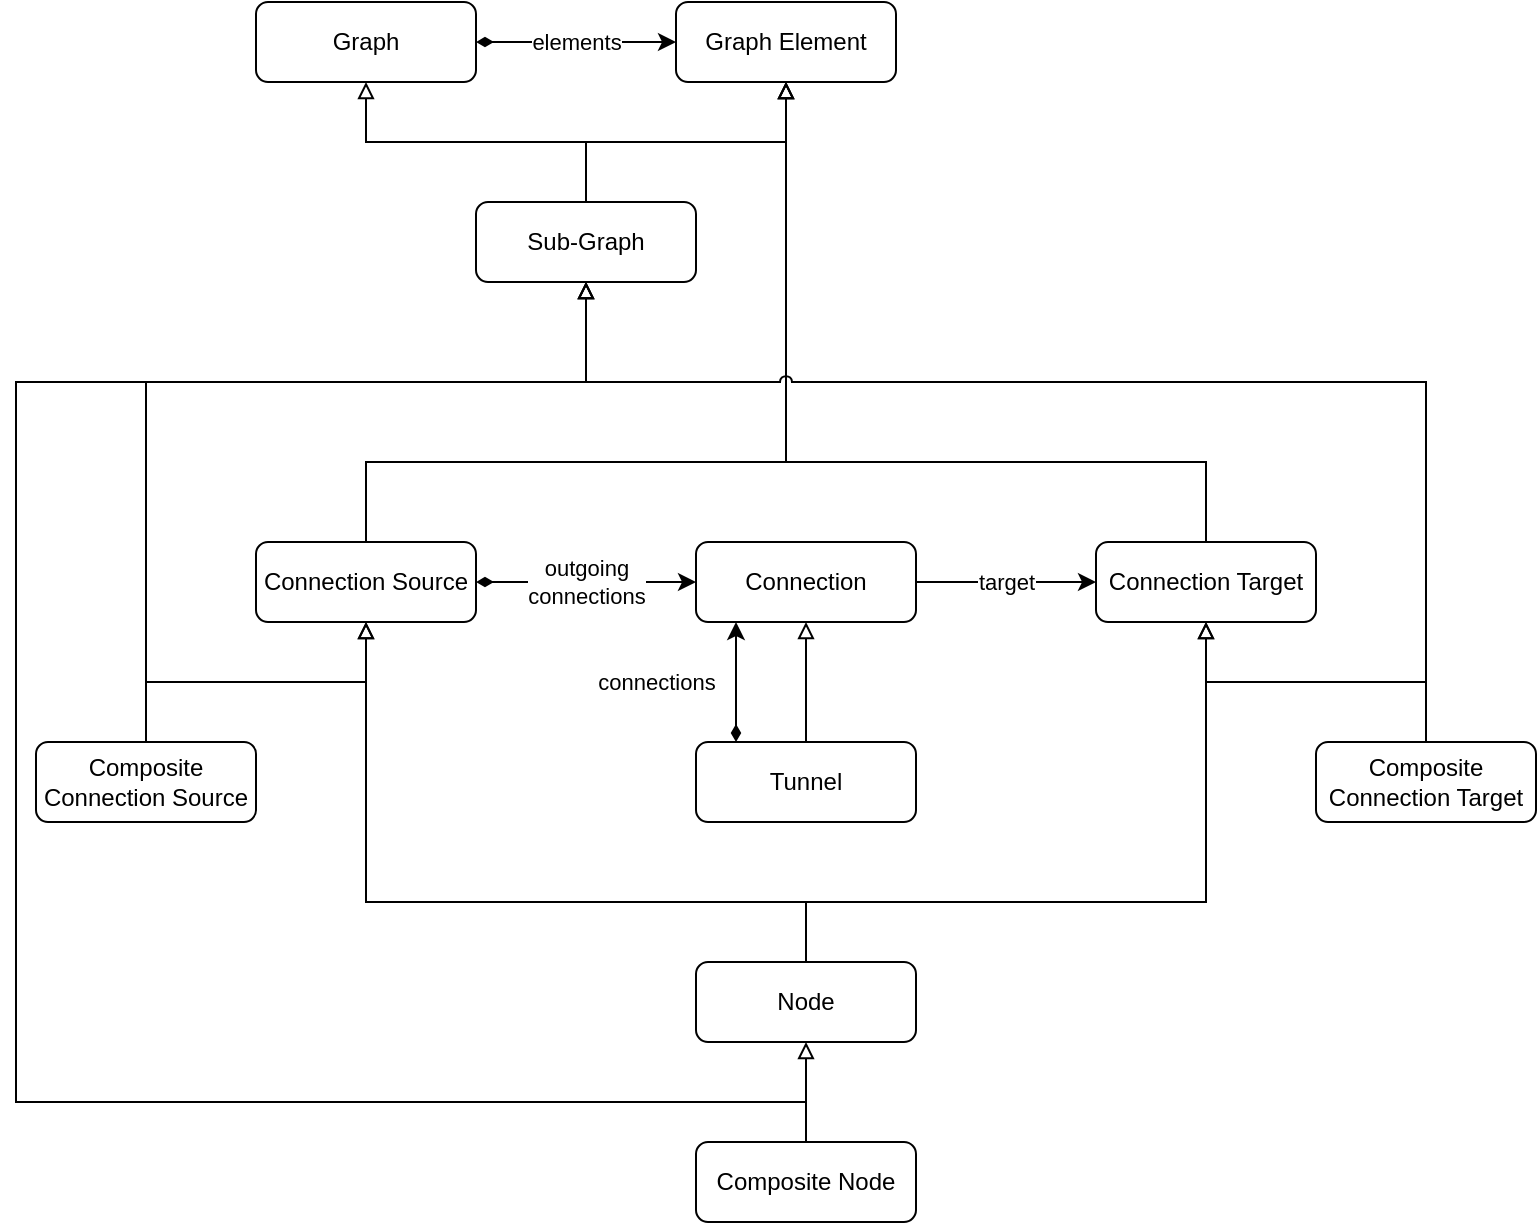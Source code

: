 <mxfile version="24.5.3" type="device">
  <diagram id="Us3ODp1McBXTMFddmokU" name="Page-1">
    <mxGraphModel dx="1659" dy="966" grid="1" gridSize="10" guides="1" tooltips="1" connect="1" arrows="1" fold="1" page="1" pageScale="1" pageWidth="850" pageHeight="1100" math="0" shadow="0">
      <root>
        <mxCell id="0" />
        <mxCell id="1" parent="0" />
        <mxCell id="KdP3RpJ8ETIIx5fcQd_q-11" value="elements" style="edgeStyle=orthogonalEdgeStyle;rounded=0;orthogonalLoop=1;jettySize=auto;html=1;startArrow=diamondThin;startFill=1;" edge="1" parent="1" source="3_sze9ewqJoSZ-HdeHJ_-2" target="KdP3RpJ8ETIIx5fcQd_q-1">
          <mxGeometry relative="1" as="geometry" />
        </mxCell>
        <UserObject label="Graph" link="references/eClassifiers/Graph/index.html" id="3_sze9ewqJoSZ-HdeHJ_-2">
          <mxCell style="rounded=1;whiteSpace=wrap;html=1;" parent="1" vertex="1">
            <mxGeometry x="60" y="30" width="110" height="40" as="geometry" />
          </mxCell>
        </UserObject>
        <UserObject label="Graph Element" link="references/eClassifiers/GraphElement/index.html" id="KdP3RpJ8ETIIx5fcQd_q-1">
          <mxCell style="rounded=1;whiteSpace=wrap;html=1;" vertex="1" parent="1">
            <mxGeometry x="270" y="30" width="110" height="40" as="geometry" />
          </mxCell>
        </UserObject>
        <mxCell id="KdP3RpJ8ETIIx5fcQd_q-13" style="edgeStyle=orthogonalEdgeStyle;rounded=0;orthogonalLoop=1;jettySize=auto;html=1;endArrow=block;endFill=0;" edge="1" parent="1" source="KdP3RpJ8ETIIx5fcQd_q-2" target="3_sze9ewqJoSZ-HdeHJ_-2">
          <mxGeometry relative="1" as="geometry" />
        </mxCell>
        <UserObject label="Sub-Graph" link="references/eClassifiers/SubGraph/index.html" id="KdP3RpJ8ETIIx5fcQd_q-2">
          <mxCell style="rounded=1;whiteSpace=wrap;html=1;" vertex="1" parent="1">
            <mxGeometry x="170" y="130" width="110" height="40" as="geometry" />
          </mxCell>
        </UserObject>
        <UserObject label="Connection Source" link="references/eClassifiers/ConnectionSource/index.html" id="KdP3RpJ8ETIIx5fcQd_q-3">
          <mxCell style="rounded=1;whiteSpace=wrap;html=1;" vertex="1" parent="1">
            <mxGeometry x="60" y="300" width="110" height="40" as="geometry" />
          </mxCell>
        </UserObject>
        <UserObject label="Connection Target" link="references/eClassifiers/ConnectionTarget/index.html" id="KdP3RpJ8ETIIx5fcQd_q-4">
          <mxCell style="rounded=1;whiteSpace=wrap;html=1;" vertex="1" parent="1">
            <mxGeometry x="480" y="300" width="110" height="40" as="geometry" />
          </mxCell>
        </UserObject>
        <UserObject label="Node" link="references/eClassifiers/Node/index.html" id="KdP3RpJ8ETIIx5fcQd_q-5">
          <mxCell style="rounded=1;whiteSpace=wrap;html=1;" vertex="1" parent="1">
            <mxGeometry x="280" y="510" width="110" height="40" as="geometry" />
          </mxCell>
        </UserObject>
        <mxCell id="KdP3RpJ8ETIIx5fcQd_q-15" value="target" style="edgeStyle=orthogonalEdgeStyle;rounded=0;orthogonalLoop=1;jettySize=auto;html=1;" edge="1" parent="1" source="KdP3RpJ8ETIIx5fcQd_q-6" target="KdP3RpJ8ETIIx5fcQd_q-4">
          <mxGeometry relative="1" as="geometry" />
        </mxCell>
        <UserObject label="Connection" link="references/eClassifiers/Connection/index.html" id="KdP3RpJ8ETIIx5fcQd_q-6">
          <mxCell style="rounded=1;whiteSpace=wrap;html=1;" vertex="1" parent="1">
            <mxGeometry x="280" y="300" width="110" height="40" as="geometry" />
          </mxCell>
        </UserObject>
        <UserObject label="Tunnel" link="references/eClassifiers/Tunnel/index.html" id="KdP3RpJ8ETIIx5fcQd_q-7">
          <mxCell style="rounded=1;whiteSpace=wrap;html=1;" vertex="1" parent="1">
            <mxGeometry x="280" y="400" width="110" height="40" as="geometry" />
          </mxCell>
        </UserObject>
        <UserObject label="Composite Connection Source" link="references/eClassifiers/CompositeConnectionTarget/index.html" id="KdP3RpJ8ETIIx5fcQd_q-8">
          <mxCell style="rounded=1;whiteSpace=wrap;html=1;" vertex="1" parent="1">
            <mxGeometry x="-50" y="400" width="110" height="40" as="geometry" />
          </mxCell>
        </UserObject>
        <UserObject label="Composite Connection Target" link="references/eClassifiers/CompositeConnectionTarget/index.html" id="KdP3RpJ8ETIIx5fcQd_q-9">
          <mxCell style="rounded=1;whiteSpace=wrap;html=1;" vertex="1" parent="1">
            <mxGeometry x="590" y="400" width="110" height="40" as="geometry" />
          </mxCell>
        </UserObject>
        <UserObject label="Composite Node" link="references/eClassifiers/CompositeNode/index.html" id="KdP3RpJ8ETIIx5fcQd_q-10">
          <mxCell style="rounded=1;whiteSpace=wrap;html=1;" vertex="1" parent="1">
            <mxGeometry x="280" y="600" width="110" height="40" as="geometry" />
          </mxCell>
        </UserObject>
        <mxCell id="KdP3RpJ8ETIIx5fcQd_q-12" value="connections" style="edgeStyle=orthogonalEdgeStyle;rounded=0;orthogonalLoop=1;jettySize=auto;html=1;startArrow=diamondThin;startFill=1;" edge="1" parent="1" source="KdP3RpJ8ETIIx5fcQd_q-7" target="KdP3RpJ8ETIIx5fcQd_q-6">
          <mxGeometry y="40" relative="1" as="geometry">
            <mxPoint x="125" y="150" as="sourcePoint" />
            <mxPoint x="125" y="210" as="targetPoint" />
            <Array as="points">
              <mxPoint x="300" y="380" />
              <mxPoint x="300" y="380" />
            </Array>
            <mxPoint as="offset" />
          </mxGeometry>
        </mxCell>
        <mxCell id="KdP3RpJ8ETIIx5fcQd_q-14" value="outgoing&lt;div&gt;connections&lt;/div&gt;" style="edgeStyle=orthogonalEdgeStyle;rounded=0;orthogonalLoop=1;jettySize=auto;html=1;startArrow=diamondThin;startFill=1;" edge="1" parent="1" source="KdP3RpJ8ETIIx5fcQd_q-3" target="KdP3RpJ8ETIIx5fcQd_q-6">
          <mxGeometry relative="1" as="geometry">
            <mxPoint x="525" y="680" as="sourcePoint" />
            <mxPoint x="435" y="530" as="targetPoint" />
          </mxGeometry>
        </mxCell>
        <mxCell id="KdP3RpJ8ETIIx5fcQd_q-16" style="edgeStyle=orthogonalEdgeStyle;rounded=0;orthogonalLoop=1;jettySize=auto;html=1;endArrow=block;endFill=0;" edge="1" parent="1" source="KdP3RpJ8ETIIx5fcQd_q-2" target="KdP3RpJ8ETIIx5fcQd_q-1">
          <mxGeometry relative="1" as="geometry">
            <mxPoint x="125" y="140" as="sourcePoint" />
            <mxPoint x="125" y="80" as="targetPoint" />
          </mxGeometry>
        </mxCell>
        <mxCell id="KdP3RpJ8ETIIx5fcQd_q-17" style="edgeStyle=orthogonalEdgeStyle;rounded=0;orthogonalLoop=1;jettySize=auto;html=1;endArrow=block;endFill=0;" edge="1" parent="1" source="KdP3RpJ8ETIIx5fcQd_q-7" target="KdP3RpJ8ETIIx5fcQd_q-6">
          <mxGeometry relative="1" as="geometry">
            <mxPoint x="125" y="210" as="sourcePoint" />
            <mxPoint x="125" y="150" as="targetPoint" />
          </mxGeometry>
        </mxCell>
        <mxCell id="KdP3RpJ8ETIIx5fcQd_q-18" style="edgeStyle=orthogonalEdgeStyle;rounded=0;orthogonalLoop=1;jettySize=auto;html=1;endArrow=block;endFill=0;" edge="1" parent="1" source="KdP3RpJ8ETIIx5fcQd_q-3" target="KdP3RpJ8ETIIx5fcQd_q-1">
          <mxGeometry relative="1" as="geometry">
            <mxPoint x="345" y="430" as="sourcePoint" />
            <mxPoint x="345" y="350" as="targetPoint" />
            <Array as="points">
              <mxPoint x="115" y="260" />
              <mxPoint x="325" y="260" />
            </Array>
          </mxGeometry>
        </mxCell>
        <mxCell id="KdP3RpJ8ETIIx5fcQd_q-19" style="edgeStyle=orthogonalEdgeStyle;rounded=0;orthogonalLoop=1;jettySize=auto;html=1;endArrow=block;endFill=0;jumpStyle=arc;" edge="1" parent="1" source="KdP3RpJ8ETIIx5fcQd_q-4" target="KdP3RpJ8ETIIx5fcQd_q-1">
          <mxGeometry relative="1" as="geometry">
            <mxPoint x="125" y="310" as="sourcePoint" />
            <mxPoint x="335" y="150" as="targetPoint" />
            <Array as="points">
              <mxPoint x="535" y="260" />
              <mxPoint x="325" y="260" />
            </Array>
          </mxGeometry>
        </mxCell>
        <mxCell id="KdP3RpJ8ETIIx5fcQd_q-20" style="edgeStyle=orthogonalEdgeStyle;rounded=0;orthogonalLoop=1;jettySize=auto;html=1;endArrow=block;endFill=0;" edge="1" parent="1" source="KdP3RpJ8ETIIx5fcQd_q-5" target="KdP3RpJ8ETIIx5fcQd_q-3">
          <mxGeometry relative="1" as="geometry">
            <mxPoint x="545" y="310" as="sourcePoint" />
            <mxPoint x="335" y="150" as="targetPoint" />
            <Array as="points">
              <mxPoint x="335" y="480" />
              <mxPoint x="115" y="480" />
            </Array>
          </mxGeometry>
        </mxCell>
        <mxCell id="KdP3RpJ8ETIIx5fcQd_q-21" style="edgeStyle=orthogonalEdgeStyle;rounded=0;orthogonalLoop=1;jettySize=auto;html=1;endArrow=block;endFill=0;" edge="1" parent="1" source="KdP3RpJ8ETIIx5fcQd_q-5" target="KdP3RpJ8ETIIx5fcQd_q-4">
          <mxGeometry relative="1" as="geometry">
            <mxPoint x="345" y="520" as="sourcePoint" />
            <mxPoint x="125" y="350" as="targetPoint" />
            <Array as="points">
              <mxPoint x="335" y="480" />
              <mxPoint x="535" y="480" />
            </Array>
          </mxGeometry>
        </mxCell>
        <mxCell id="KdP3RpJ8ETIIx5fcQd_q-22" style="edgeStyle=orthogonalEdgeStyle;rounded=0;orthogonalLoop=1;jettySize=auto;html=1;endArrow=block;endFill=0;" edge="1" parent="1" source="KdP3RpJ8ETIIx5fcQd_q-8" target="KdP3RpJ8ETIIx5fcQd_q-2">
          <mxGeometry relative="1" as="geometry">
            <mxPoint x="345" y="520" as="sourcePoint" />
            <mxPoint x="150" y="350" as="targetPoint" />
            <Array as="points">
              <mxPoint x="5" y="220" />
              <mxPoint x="225" y="220" />
            </Array>
          </mxGeometry>
        </mxCell>
        <mxCell id="KdP3RpJ8ETIIx5fcQd_q-23" style="edgeStyle=orthogonalEdgeStyle;rounded=0;orthogonalLoop=1;jettySize=auto;html=1;endArrow=block;endFill=0;jumpStyle=arc;" edge="1" parent="1" source="KdP3RpJ8ETIIx5fcQd_q-9" target="KdP3RpJ8ETIIx5fcQd_q-2">
          <mxGeometry relative="1" as="geometry">
            <mxPoint x="15" y="410" as="sourcePoint" />
            <mxPoint x="125" y="180" as="targetPoint" />
            <Array as="points">
              <mxPoint x="645" y="220" />
              <mxPoint x="225" y="220" />
            </Array>
          </mxGeometry>
        </mxCell>
        <mxCell id="KdP3RpJ8ETIIx5fcQd_q-24" style="edgeStyle=orthogonalEdgeStyle;rounded=0;orthogonalLoop=1;jettySize=auto;html=1;endArrow=block;endFill=0;" edge="1" parent="1" source="KdP3RpJ8ETIIx5fcQd_q-8" target="KdP3RpJ8ETIIx5fcQd_q-3">
          <mxGeometry relative="1" as="geometry">
            <mxPoint x="15" y="410" as="sourcePoint" />
            <mxPoint x="125" y="180" as="targetPoint" />
          </mxGeometry>
        </mxCell>
        <mxCell id="KdP3RpJ8ETIIx5fcQd_q-25" style="edgeStyle=orthogonalEdgeStyle;rounded=0;orthogonalLoop=1;jettySize=auto;html=1;endArrow=block;endFill=0;" edge="1" parent="1" source="KdP3RpJ8ETIIx5fcQd_q-9" target="KdP3RpJ8ETIIx5fcQd_q-4">
          <mxGeometry relative="1" as="geometry">
            <mxPoint x="25" y="420" as="sourcePoint" />
            <mxPoint x="135" y="190" as="targetPoint" />
            <Array as="points">
              <mxPoint x="645" y="370" />
              <mxPoint x="535" y="370" />
            </Array>
          </mxGeometry>
        </mxCell>
        <mxCell id="KdP3RpJ8ETIIx5fcQd_q-26" style="edgeStyle=orthogonalEdgeStyle;rounded=0;orthogonalLoop=1;jettySize=auto;html=1;endArrow=block;endFill=0;" edge="1" parent="1" source="KdP3RpJ8ETIIx5fcQd_q-10" target="KdP3RpJ8ETIIx5fcQd_q-5">
          <mxGeometry relative="1" as="geometry">
            <mxPoint x="15" y="410" as="sourcePoint" />
            <mxPoint x="125" y="180" as="targetPoint" />
          </mxGeometry>
        </mxCell>
        <mxCell id="KdP3RpJ8ETIIx5fcQd_q-27" style="edgeStyle=orthogonalEdgeStyle;rounded=0;orthogonalLoop=1;jettySize=auto;html=1;endArrow=block;endFill=0;" edge="1" parent="1" source="KdP3RpJ8ETIIx5fcQd_q-10" target="KdP3RpJ8ETIIx5fcQd_q-2">
          <mxGeometry relative="1" as="geometry">
            <mxPoint x="345" y="610" as="sourcePoint" />
            <mxPoint x="345" y="560" as="targetPoint" />
            <Array as="points">
              <mxPoint x="335" y="580" />
              <mxPoint x="-60" y="580" />
              <mxPoint x="-60" y="220" />
              <mxPoint x="225" y="220" />
            </Array>
          </mxGeometry>
        </mxCell>
      </root>
    </mxGraphModel>
  </diagram>
</mxfile>
